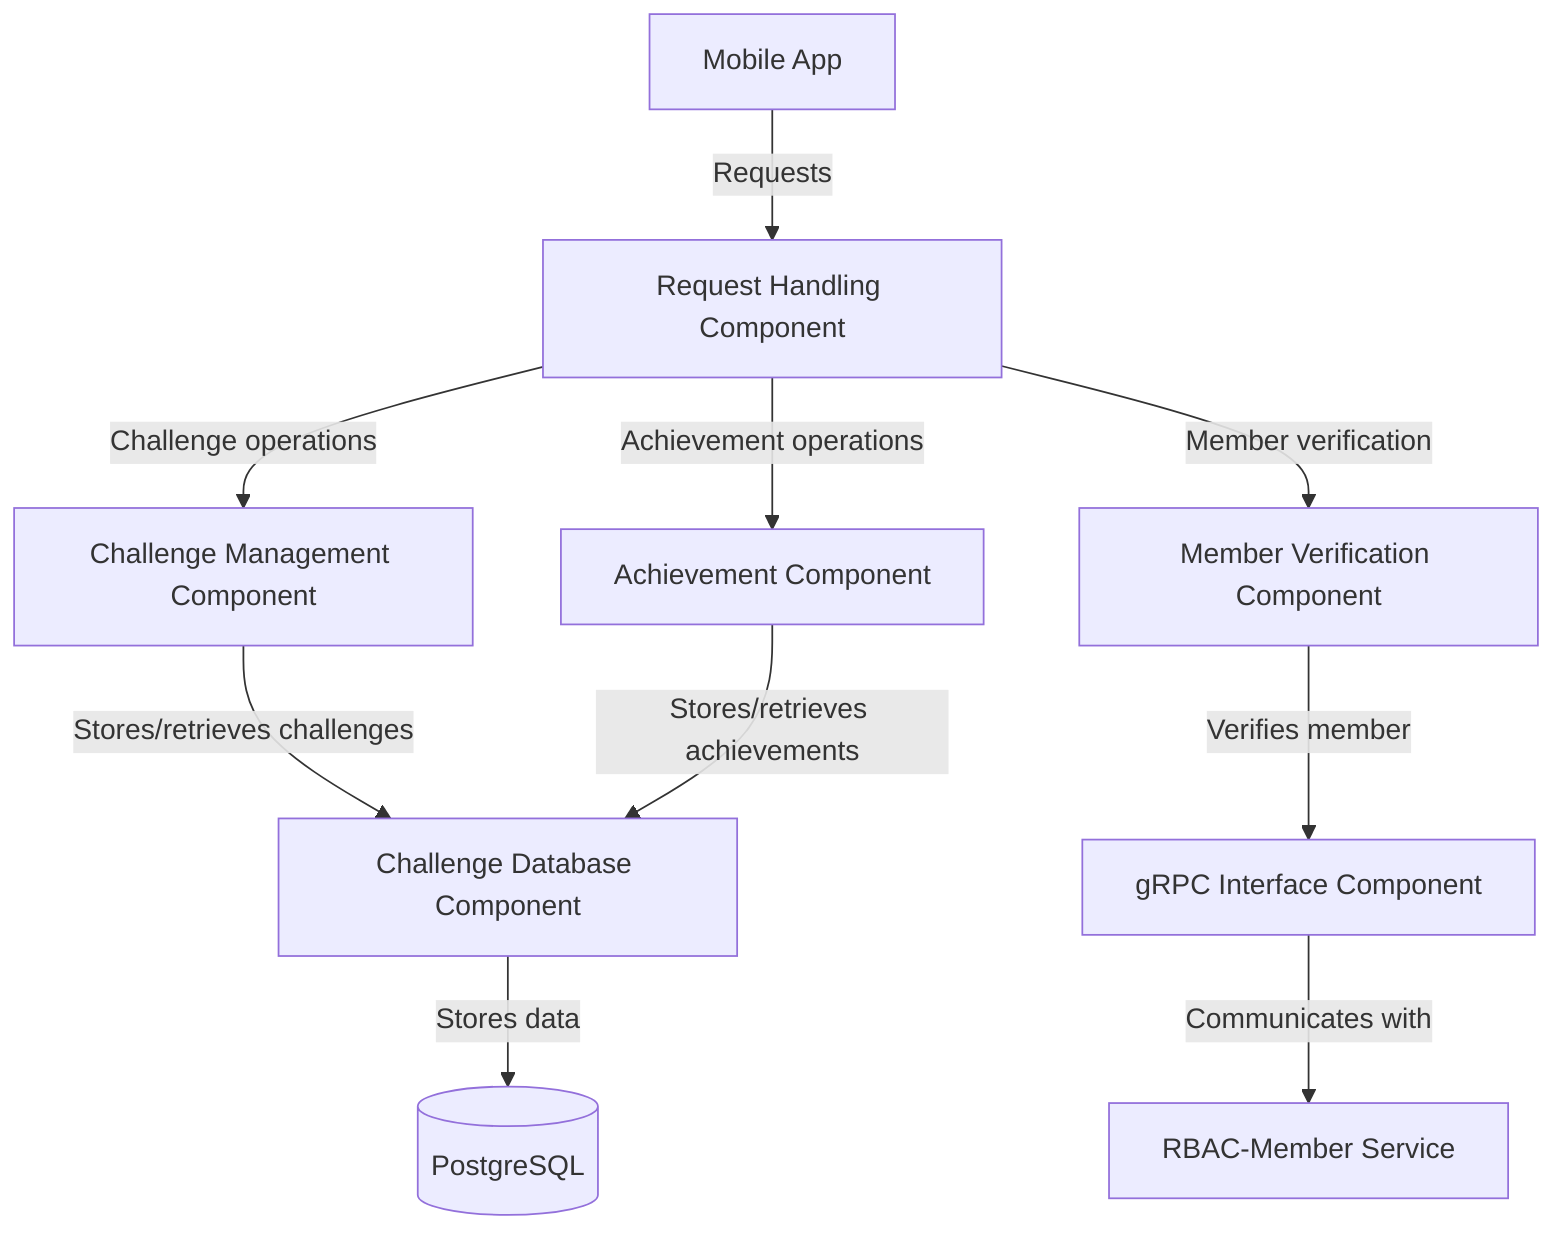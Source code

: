 graph TD
    MA[Mobile App] -->|Requests| RH[Request Handling Component]
    RH -->|Challenge operations| CM[Challenge Management Component]
    RH -->|Achievement operations| AM[Achievement Component]
    RH -->|Member verification| MV[Member Verification Component]
    CM -->|Stores/retrieves challenges| CDB[Challenge Database Component]
    AM -->|Stores/retrieves achievements| CDB
    MV -->|Verifies member| GRPC[gRPC Interface Component]
    CDB -->|Stores data| PG[(PostgreSQL)]
    GRPC -->|Communicates with| RBAC[RBAC-Member Service]
